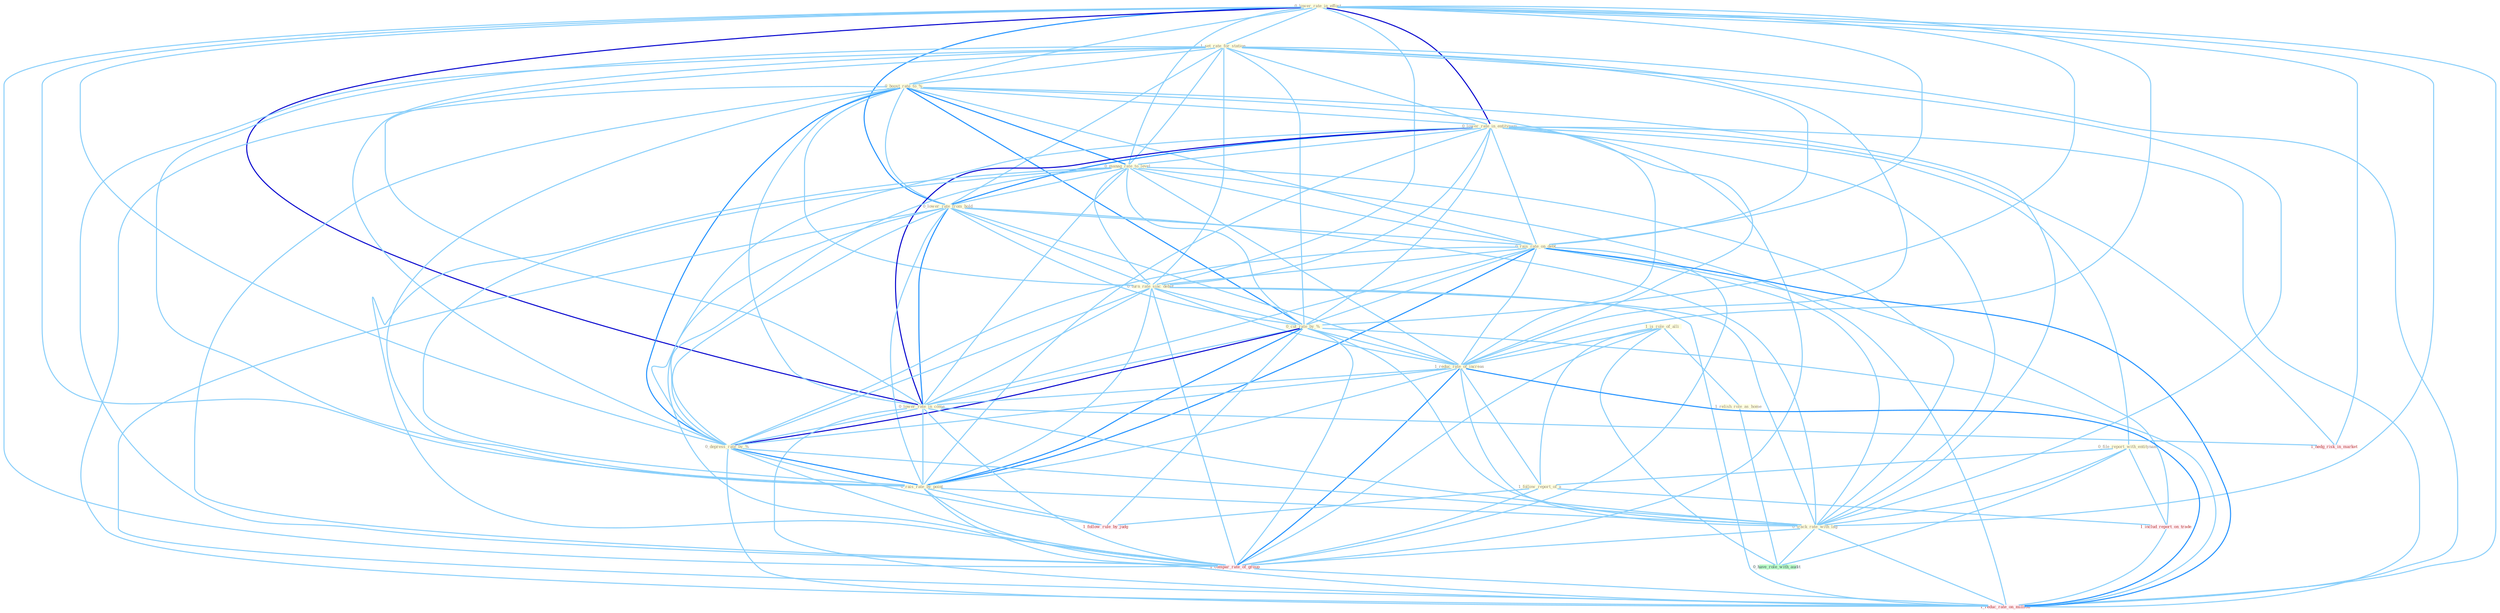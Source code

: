 Graph G{ 
    node
    [shape=polygon,style=filled,width=.5,height=.06,color="#BDFCC9",fixedsize=true,fontsize=4,
    fontcolor="#2f4f4f"];
    {node
    [color="#ffffe0", fontcolor="#8b7d6b"] "0_lower_rate_in_effort " "1_set_rate_for_station " "0_boost_rate_to_% " "0_lower_rate_in_entitynam " "0_manag_rate_to_level " "0_lower_rate_from_hold " "0_rais_rate_on_debt " "1_is_role_of_alli " "0_turn_rate_sinc_debut " "0_file_report_with_entitynam " "0_cut_rate_by_% " "1_relish_role_as_home " "1_reduc_rate_of_increas " "0_lower_rate_in_come " "0_depress_rate_by_% " "0_rais_rate_by_point " "0_track_rate_with_lag " "1_follow_report_of_a "}
{node [color="#fff0f5", fontcolor="#b22222"] "1_includ_report_on_trade " "1_compar_rate_of_group " "1_follow_rule_by_judg " "1_hedg_risk_in_market " "1_reduc_rate_on_million "}
edge [color="#B0E2FF"];

	"0_lower_rate_in_effort " -- "1_set_rate_for_station " [w="1", color="#87cefa" ];
	"0_lower_rate_in_effort " -- "0_boost_rate_to_% " [w="1", color="#87cefa" ];
	"0_lower_rate_in_effort " -- "0_lower_rate_in_entitynam " [w="3", color="#0000cd" , len=0.6];
	"0_lower_rate_in_effort " -- "0_manag_rate_to_level " [w="1", color="#87cefa" ];
	"0_lower_rate_in_effort " -- "0_lower_rate_from_hold " [w="2", color="#1e90ff" , len=0.8];
	"0_lower_rate_in_effort " -- "0_rais_rate_on_debt " [w="1", color="#87cefa" ];
	"0_lower_rate_in_effort " -- "0_turn_rate_sinc_debut " [w="1", color="#87cefa" ];
	"0_lower_rate_in_effort " -- "0_cut_rate_by_% " [w="1", color="#87cefa" ];
	"0_lower_rate_in_effort " -- "1_reduc_rate_of_increas " [w="1", color="#87cefa" ];
	"0_lower_rate_in_effort " -- "0_lower_rate_in_come " [w="3", color="#0000cd" , len=0.6];
	"0_lower_rate_in_effort " -- "0_depress_rate_by_% " [w="1", color="#87cefa" ];
	"0_lower_rate_in_effort " -- "0_rais_rate_by_point " [w="1", color="#87cefa" ];
	"0_lower_rate_in_effort " -- "0_track_rate_with_lag " [w="1", color="#87cefa" ];
	"0_lower_rate_in_effort " -- "1_compar_rate_of_group " [w="1", color="#87cefa" ];
	"0_lower_rate_in_effort " -- "1_hedg_risk_in_market " [w="1", color="#87cefa" ];
	"0_lower_rate_in_effort " -- "1_reduc_rate_on_million " [w="1", color="#87cefa" ];
	"1_set_rate_for_station " -- "0_boost_rate_to_% " [w="1", color="#87cefa" ];
	"1_set_rate_for_station " -- "0_lower_rate_in_entitynam " [w="1", color="#87cefa" ];
	"1_set_rate_for_station " -- "0_manag_rate_to_level " [w="1", color="#87cefa" ];
	"1_set_rate_for_station " -- "0_lower_rate_from_hold " [w="1", color="#87cefa" ];
	"1_set_rate_for_station " -- "0_rais_rate_on_debt " [w="1", color="#87cefa" ];
	"1_set_rate_for_station " -- "0_turn_rate_sinc_debut " [w="1", color="#87cefa" ];
	"1_set_rate_for_station " -- "0_cut_rate_by_% " [w="1", color="#87cefa" ];
	"1_set_rate_for_station " -- "1_reduc_rate_of_increas " [w="1", color="#87cefa" ];
	"1_set_rate_for_station " -- "0_lower_rate_in_come " [w="1", color="#87cefa" ];
	"1_set_rate_for_station " -- "0_depress_rate_by_% " [w="1", color="#87cefa" ];
	"1_set_rate_for_station " -- "0_rais_rate_by_point " [w="1", color="#87cefa" ];
	"1_set_rate_for_station " -- "0_track_rate_with_lag " [w="1", color="#87cefa" ];
	"1_set_rate_for_station " -- "1_compar_rate_of_group " [w="1", color="#87cefa" ];
	"1_set_rate_for_station " -- "1_reduc_rate_on_million " [w="1", color="#87cefa" ];
	"0_boost_rate_to_% " -- "0_lower_rate_in_entitynam " [w="1", color="#87cefa" ];
	"0_boost_rate_to_% " -- "0_manag_rate_to_level " [w="2", color="#1e90ff" , len=0.8];
	"0_boost_rate_to_% " -- "0_lower_rate_from_hold " [w="1", color="#87cefa" ];
	"0_boost_rate_to_% " -- "0_rais_rate_on_debt " [w="1", color="#87cefa" ];
	"0_boost_rate_to_% " -- "0_turn_rate_sinc_debut " [w="1", color="#87cefa" ];
	"0_boost_rate_to_% " -- "0_cut_rate_by_% " [w="2", color="#1e90ff" , len=0.8];
	"0_boost_rate_to_% " -- "1_reduc_rate_of_increas " [w="1", color="#87cefa" ];
	"0_boost_rate_to_% " -- "0_lower_rate_in_come " [w="1", color="#87cefa" ];
	"0_boost_rate_to_% " -- "0_depress_rate_by_% " [w="2", color="#1e90ff" , len=0.8];
	"0_boost_rate_to_% " -- "0_rais_rate_by_point " [w="1", color="#87cefa" ];
	"0_boost_rate_to_% " -- "0_track_rate_with_lag " [w="1", color="#87cefa" ];
	"0_boost_rate_to_% " -- "1_compar_rate_of_group " [w="1", color="#87cefa" ];
	"0_boost_rate_to_% " -- "1_reduc_rate_on_million " [w="1", color="#87cefa" ];
	"0_lower_rate_in_entitynam " -- "0_manag_rate_to_level " [w="1", color="#87cefa" ];
	"0_lower_rate_in_entitynam " -- "0_lower_rate_from_hold " [w="2", color="#1e90ff" , len=0.8];
	"0_lower_rate_in_entitynam " -- "0_rais_rate_on_debt " [w="1", color="#87cefa" ];
	"0_lower_rate_in_entitynam " -- "0_turn_rate_sinc_debut " [w="1", color="#87cefa" ];
	"0_lower_rate_in_entitynam " -- "0_file_report_with_entitynam " [w="1", color="#87cefa" ];
	"0_lower_rate_in_entitynam " -- "0_cut_rate_by_% " [w="1", color="#87cefa" ];
	"0_lower_rate_in_entitynam " -- "1_reduc_rate_of_increas " [w="1", color="#87cefa" ];
	"0_lower_rate_in_entitynam " -- "0_lower_rate_in_come " [w="3", color="#0000cd" , len=0.6];
	"0_lower_rate_in_entitynam " -- "0_depress_rate_by_% " [w="1", color="#87cefa" ];
	"0_lower_rate_in_entitynam " -- "0_rais_rate_by_point " [w="1", color="#87cefa" ];
	"0_lower_rate_in_entitynam " -- "0_track_rate_with_lag " [w="1", color="#87cefa" ];
	"0_lower_rate_in_entitynam " -- "1_compar_rate_of_group " [w="1", color="#87cefa" ];
	"0_lower_rate_in_entitynam " -- "1_hedg_risk_in_market " [w="1", color="#87cefa" ];
	"0_lower_rate_in_entitynam " -- "1_reduc_rate_on_million " [w="1", color="#87cefa" ];
	"0_manag_rate_to_level " -- "0_lower_rate_from_hold " [w="1", color="#87cefa" ];
	"0_manag_rate_to_level " -- "0_rais_rate_on_debt " [w="1", color="#87cefa" ];
	"0_manag_rate_to_level " -- "0_turn_rate_sinc_debut " [w="1", color="#87cefa" ];
	"0_manag_rate_to_level " -- "0_cut_rate_by_% " [w="1", color="#87cefa" ];
	"0_manag_rate_to_level " -- "1_reduc_rate_of_increas " [w="1", color="#87cefa" ];
	"0_manag_rate_to_level " -- "0_lower_rate_in_come " [w="1", color="#87cefa" ];
	"0_manag_rate_to_level " -- "0_depress_rate_by_% " [w="1", color="#87cefa" ];
	"0_manag_rate_to_level " -- "0_rais_rate_by_point " [w="1", color="#87cefa" ];
	"0_manag_rate_to_level " -- "0_track_rate_with_lag " [w="1", color="#87cefa" ];
	"0_manag_rate_to_level " -- "1_compar_rate_of_group " [w="1", color="#87cefa" ];
	"0_manag_rate_to_level " -- "1_reduc_rate_on_million " [w="1", color="#87cefa" ];
	"0_lower_rate_from_hold " -- "0_rais_rate_on_debt " [w="1", color="#87cefa" ];
	"0_lower_rate_from_hold " -- "0_turn_rate_sinc_debut " [w="1", color="#87cefa" ];
	"0_lower_rate_from_hold " -- "0_cut_rate_by_% " [w="1", color="#87cefa" ];
	"0_lower_rate_from_hold " -- "1_reduc_rate_of_increas " [w="1", color="#87cefa" ];
	"0_lower_rate_from_hold " -- "0_lower_rate_in_come " [w="2", color="#1e90ff" , len=0.8];
	"0_lower_rate_from_hold " -- "0_depress_rate_by_% " [w="1", color="#87cefa" ];
	"0_lower_rate_from_hold " -- "0_rais_rate_by_point " [w="1", color="#87cefa" ];
	"0_lower_rate_from_hold " -- "0_track_rate_with_lag " [w="1", color="#87cefa" ];
	"0_lower_rate_from_hold " -- "1_compar_rate_of_group " [w="1", color="#87cefa" ];
	"0_lower_rate_from_hold " -- "1_reduc_rate_on_million " [w="1", color="#87cefa" ];
	"0_rais_rate_on_debt " -- "0_turn_rate_sinc_debut " [w="1", color="#87cefa" ];
	"0_rais_rate_on_debt " -- "0_cut_rate_by_% " [w="1", color="#87cefa" ];
	"0_rais_rate_on_debt " -- "1_reduc_rate_of_increas " [w="1", color="#87cefa" ];
	"0_rais_rate_on_debt " -- "0_lower_rate_in_come " [w="1", color="#87cefa" ];
	"0_rais_rate_on_debt " -- "0_depress_rate_by_% " [w="1", color="#87cefa" ];
	"0_rais_rate_on_debt " -- "0_rais_rate_by_point " [w="2", color="#1e90ff" , len=0.8];
	"0_rais_rate_on_debt " -- "0_track_rate_with_lag " [w="1", color="#87cefa" ];
	"0_rais_rate_on_debt " -- "1_includ_report_on_trade " [w="1", color="#87cefa" ];
	"0_rais_rate_on_debt " -- "1_compar_rate_of_group " [w="1", color="#87cefa" ];
	"0_rais_rate_on_debt " -- "1_reduc_rate_on_million " [w="2", color="#1e90ff" , len=0.8];
	"1_is_role_of_alli " -- "1_relish_role_as_home " [w="1", color="#87cefa" ];
	"1_is_role_of_alli " -- "1_reduc_rate_of_increas " [w="1", color="#87cefa" ];
	"1_is_role_of_alli " -- "1_follow_report_of_a " [w="1", color="#87cefa" ];
	"1_is_role_of_alli " -- "1_compar_rate_of_group " [w="1", color="#87cefa" ];
	"1_is_role_of_alli " -- "0_have_role_with_audit " [w="1", color="#87cefa" ];
	"0_turn_rate_sinc_debut " -- "0_cut_rate_by_% " [w="1", color="#87cefa" ];
	"0_turn_rate_sinc_debut " -- "1_reduc_rate_of_increas " [w="1", color="#87cefa" ];
	"0_turn_rate_sinc_debut " -- "0_lower_rate_in_come " [w="1", color="#87cefa" ];
	"0_turn_rate_sinc_debut " -- "0_depress_rate_by_% " [w="1", color="#87cefa" ];
	"0_turn_rate_sinc_debut " -- "0_rais_rate_by_point " [w="1", color="#87cefa" ];
	"0_turn_rate_sinc_debut " -- "0_track_rate_with_lag " [w="1", color="#87cefa" ];
	"0_turn_rate_sinc_debut " -- "1_compar_rate_of_group " [w="1", color="#87cefa" ];
	"0_turn_rate_sinc_debut " -- "1_reduc_rate_on_million " [w="1", color="#87cefa" ];
	"0_file_report_with_entitynam " -- "0_track_rate_with_lag " [w="1", color="#87cefa" ];
	"0_file_report_with_entitynam " -- "1_follow_report_of_a " [w="1", color="#87cefa" ];
	"0_file_report_with_entitynam " -- "1_includ_report_on_trade " [w="1", color="#87cefa" ];
	"0_file_report_with_entitynam " -- "0_have_role_with_audit " [w="1", color="#87cefa" ];
	"0_cut_rate_by_% " -- "1_reduc_rate_of_increas " [w="1", color="#87cefa" ];
	"0_cut_rate_by_% " -- "0_lower_rate_in_come " [w="1", color="#87cefa" ];
	"0_cut_rate_by_% " -- "0_depress_rate_by_% " [w="3", color="#0000cd" , len=0.6];
	"0_cut_rate_by_% " -- "0_rais_rate_by_point " [w="2", color="#1e90ff" , len=0.8];
	"0_cut_rate_by_% " -- "0_track_rate_with_lag " [w="1", color="#87cefa" ];
	"0_cut_rate_by_% " -- "1_compar_rate_of_group " [w="1", color="#87cefa" ];
	"0_cut_rate_by_% " -- "1_follow_rule_by_judg " [w="1", color="#87cefa" ];
	"0_cut_rate_by_% " -- "1_reduc_rate_on_million " [w="1", color="#87cefa" ];
	"1_relish_role_as_home " -- "0_have_role_with_audit " [w="1", color="#87cefa" ];
	"1_reduc_rate_of_increas " -- "0_lower_rate_in_come " [w="1", color="#87cefa" ];
	"1_reduc_rate_of_increas " -- "0_depress_rate_by_% " [w="1", color="#87cefa" ];
	"1_reduc_rate_of_increas " -- "0_rais_rate_by_point " [w="1", color="#87cefa" ];
	"1_reduc_rate_of_increas " -- "0_track_rate_with_lag " [w="1", color="#87cefa" ];
	"1_reduc_rate_of_increas " -- "1_follow_report_of_a " [w="1", color="#87cefa" ];
	"1_reduc_rate_of_increas " -- "1_compar_rate_of_group " [w="2", color="#1e90ff" , len=0.8];
	"1_reduc_rate_of_increas " -- "1_reduc_rate_on_million " [w="2", color="#1e90ff" , len=0.8];
	"0_lower_rate_in_come " -- "0_depress_rate_by_% " [w="1", color="#87cefa" ];
	"0_lower_rate_in_come " -- "0_rais_rate_by_point " [w="1", color="#87cefa" ];
	"0_lower_rate_in_come " -- "0_track_rate_with_lag " [w="1", color="#87cefa" ];
	"0_lower_rate_in_come " -- "1_compar_rate_of_group " [w="1", color="#87cefa" ];
	"0_lower_rate_in_come " -- "1_hedg_risk_in_market " [w="1", color="#87cefa" ];
	"0_lower_rate_in_come " -- "1_reduc_rate_on_million " [w="1", color="#87cefa" ];
	"0_depress_rate_by_% " -- "0_rais_rate_by_point " [w="2", color="#1e90ff" , len=0.8];
	"0_depress_rate_by_% " -- "0_track_rate_with_lag " [w="1", color="#87cefa" ];
	"0_depress_rate_by_% " -- "1_compar_rate_of_group " [w="1", color="#87cefa" ];
	"0_depress_rate_by_% " -- "1_follow_rule_by_judg " [w="1", color="#87cefa" ];
	"0_depress_rate_by_% " -- "1_reduc_rate_on_million " [w="1", color="#87cefa" ];
	"0_rais_rate_by_point " -- "0_track_rate_with_lag " [w="1", color="#87cefa" ];
	"0_rais_rate_by_point " -- "1_compar_rate_of_group " [w="1", color="#87cefa" ];
	"0_rais_rate_by_point " -- "1_follow_rule_by_judg " [w="1", color="#87cefa" ];
	"0_rais_rate_by_point " -- "1_reduc_rate_on_million " [w="1", color="#87cefa" ];
	"0_track_rate_with_lag " -- "1_compar_rate_of_group " [w="1", color="#87cefa" ];
	"0_track_rate_with_lag " -- "1_reduc_rate_on_million " [w="1", color="#87cefa" ];
	"0_track_rate_with_lag " -- "0_have_role_with_audit " [w="1", color="#87cefa" ];
	"1_follow_report_of_a " -- "1_includ_report_on_trade " [w="1", color="#87cefa" ];
	"1_follow_report_of_a " -- "1_compar_rate_of_group " [w="1", color="#87cefa" ];
	"1_follow_report_of_a " -- "1_follow_rule_by_judg " [w="1", color="#87cefa" ];
	"1_includ_report_on_trade " -- "1_reduc_rate_on_million " [w="1", color="#87cefa" ];
	"1_compar_rate_of_group " -- "1_reduc_rate_on_million " [w="1", color="#87cefa" ];
}